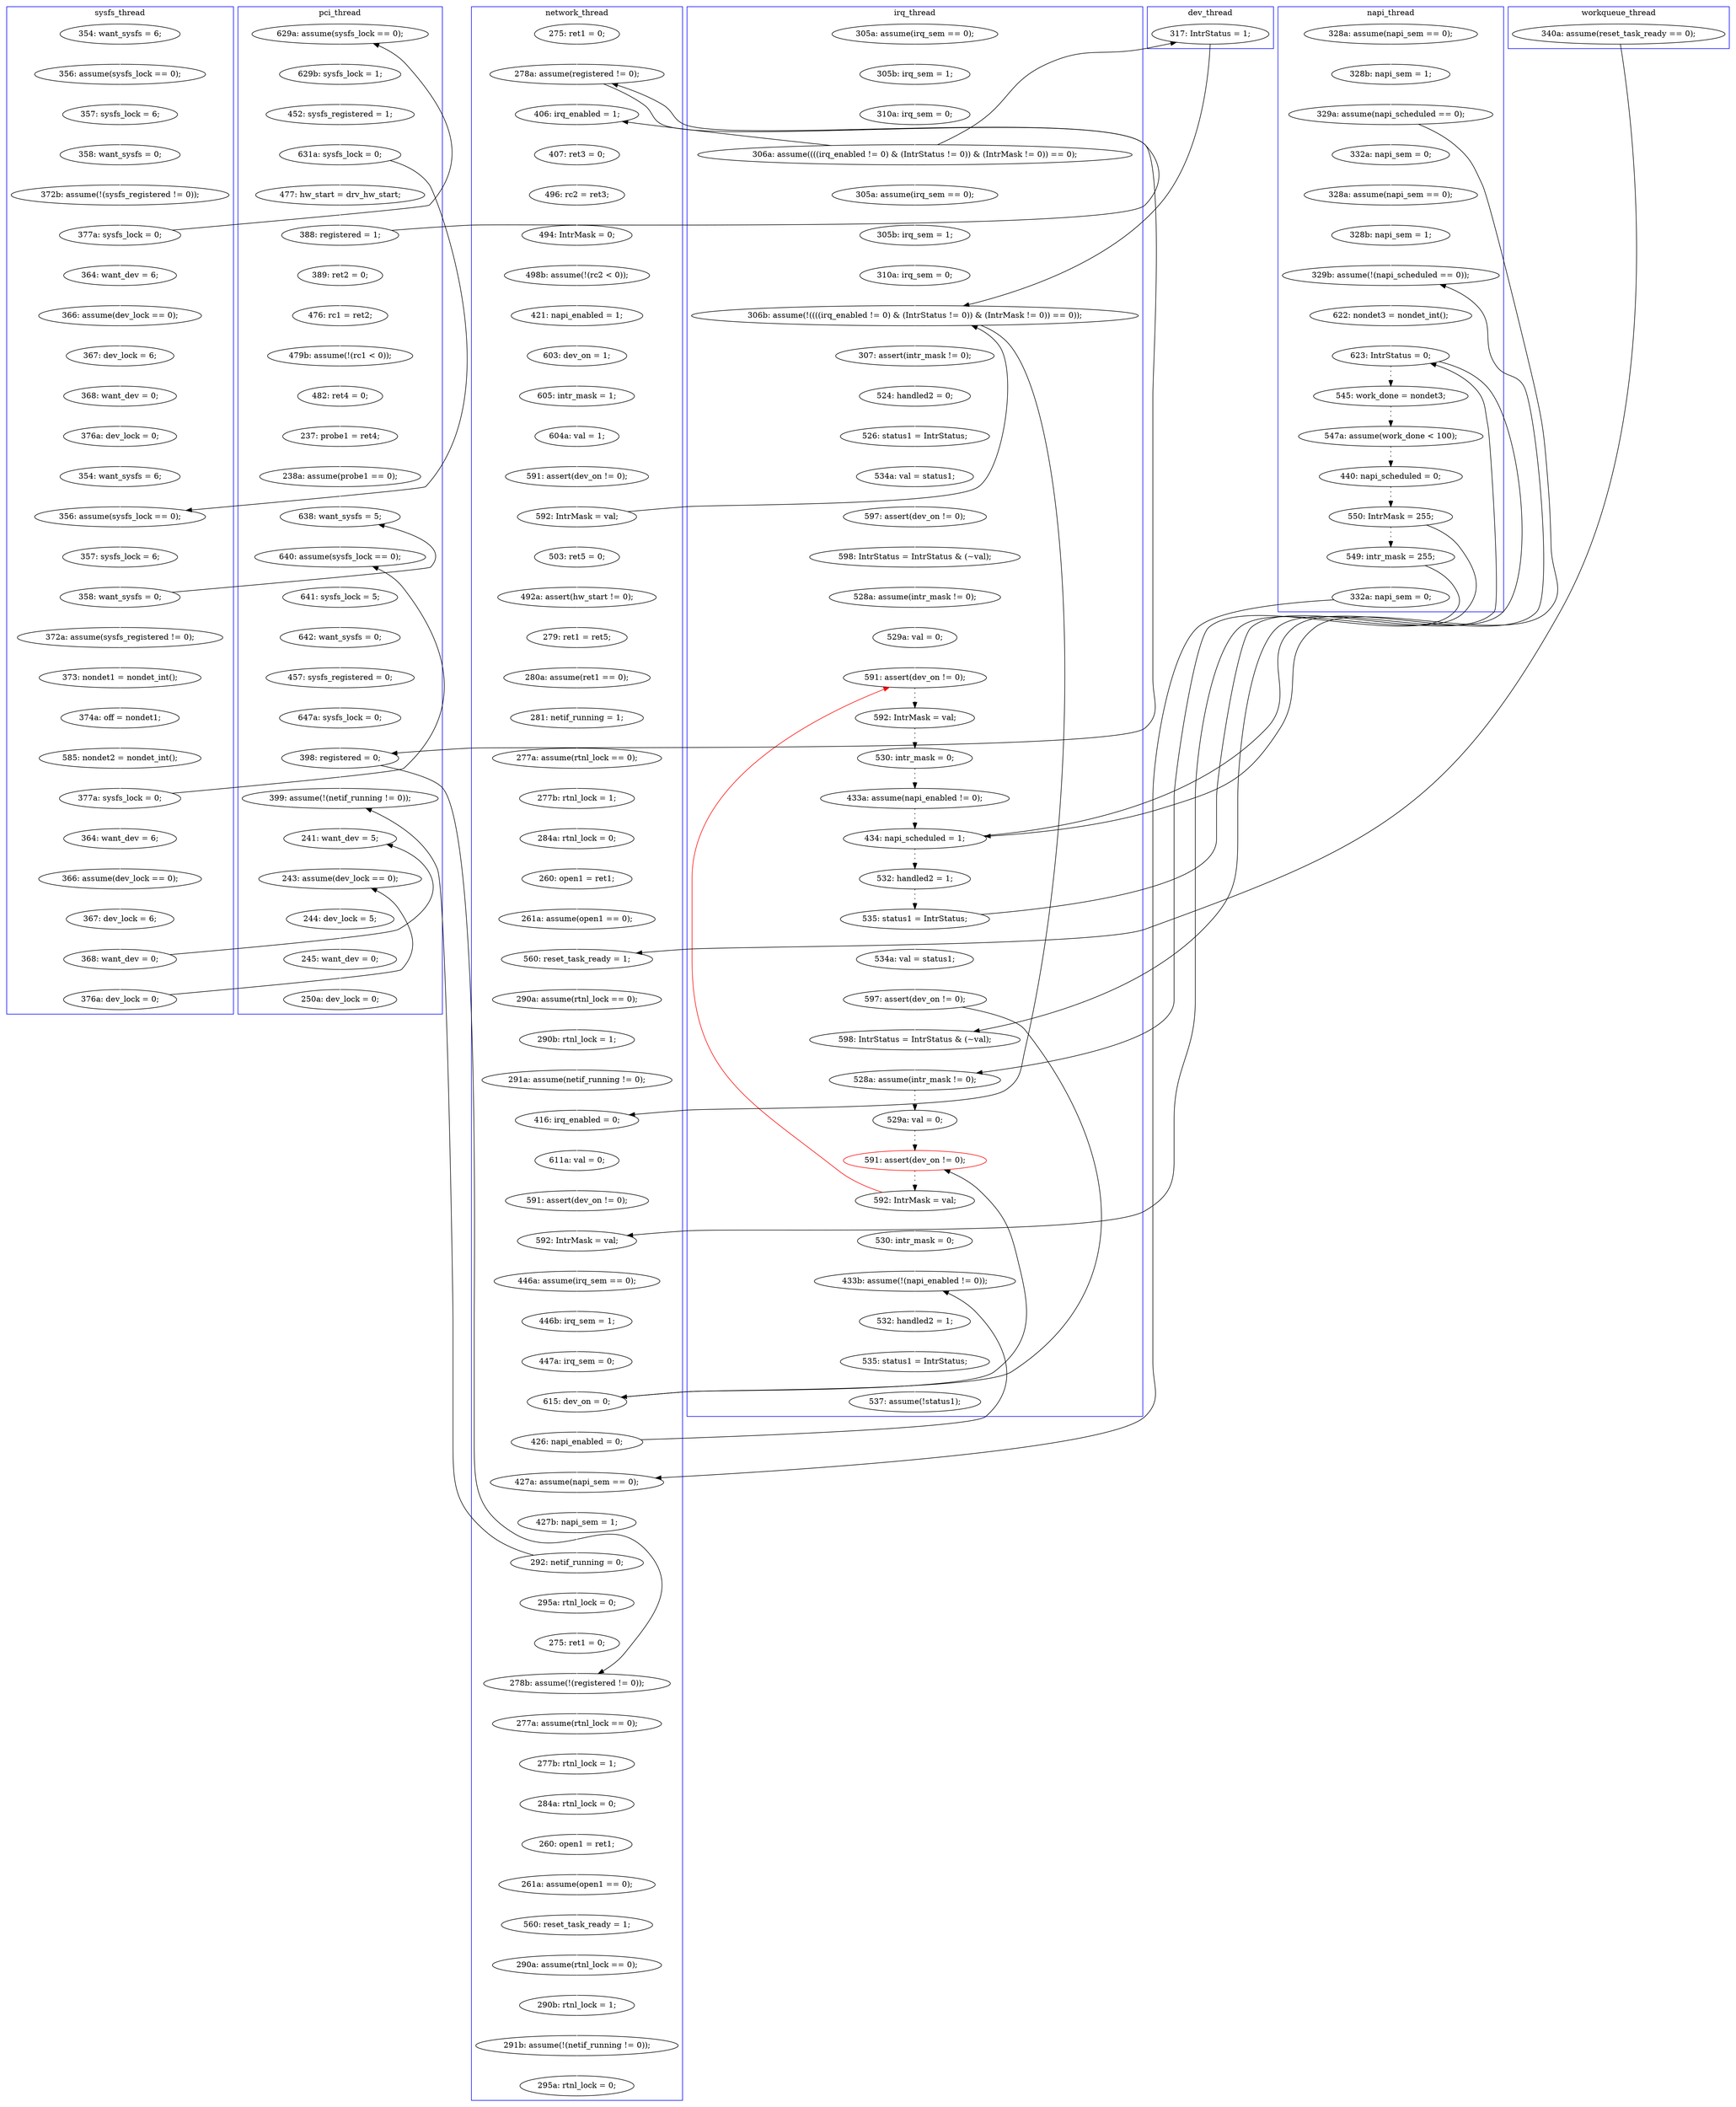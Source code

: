 digraph Counterexample {
	204 -> 205 [color = white, style = solid]
	353 -> 356 [color = white, style = solid]
	99 -> 100 [color = white, style = solid]
	234 -> 241 [color = white, style = solid]
	49 -> 55 [color = white, style = solid]
	182 -> 184 [color = white, style = solid]
	317 -> 322 [color = white, style = solid]
	189 -> 191 [color = white, style = solid]
	42 -> 57 [color = white, style = solid]
	230 -> 235 [color = black, style = solid, constraint = false]
	340 -> 349 [color = white, style = solid]
	205 -> 206 [color = white, style = solid]
	87 -> 170 [color = black, style = solid, constraint = false]
	115 -> 126 [color = white, style = solid]
	167 -> 168 [color = white, style = solid]
	154 -> 155 [color = white, style = solid]
	148 -> 154 [color = white, style = solid]
	55 -> 120 [color = black, style = solid, constraint = false]
	133 -> 134 [color = white, style = solid]
	95 -> 96 [color = white, style = solid]
	36 -> 40 [color = white, style = solid]
	35 -> 36 [color = white, style = solid]
	299 -> 304 [color = black, style = dotted]
	252 -> 253 [color = white, style = solid]
	269 -> 271 [color = white, style = solid]
	309 -> 315 [color = white, style = solid]
	55 -> 110 [color = black, style = solid, constraint = false]
	146 -> 153 [color = white, style = solid]
	250 -> 255 [color = white, style = solid]
	284 -> 342 [color = black, style = solid, constraint = false]
	44 -> 51 [color = white, style = solid]
	170 -> 171 [color = white, style = solid]
	248 -> 272 [color = black, style = solid, constraint = false]
	168 -> 178 [color = white, style = solid]
	53 -> 54 [color = white, style = solid]
	206 -> 207 [color = white, style = solid]
	47 -> 48 [color = white, style = solid]
	159 -> 162 [color = white, style = solid]
	255 -> 260 [color = white, style = solid]
	81 -> 82 [color = white, style = solid]
	135 -> 136 [color = white, style = solid]
	291 -> 293 [color = white, style = solid]
	267 -> 269 [color = white, style = solid]
	67 -> 101 [color = white, style = solid]
	239 -> 244 [color = black, style = dotted]
	350 -> 353 [color = white, style = solid]
	82 -> 85 [color = white, style = solid]
	241 -> 286 [color = black, style = solid, constraint = false]
	163 -> 208 [color = white, style = solid]
	52 -> 53 [color = white, style = solid]
	143 -> 148 [color = white, style = solid]
	195 -> 249 [color = white, style = solid]
	187 -> 195 [color = white, style = solid]
	220 -> 222 [color = black, style = dotted]
	260 -> 267 [color = white, style = solid]
	254 -> 323 [color = black, style = solid, constraint = false]
	55 -> 114 [color = white, style = solid]
	329 -> 331 [color = white, style = solid]
	236 -> 239 [color = black, style = dotted]
	298 -> 307 [color = white, style = solid]
	34 -> 35 [color = white, style = solid]
	331 -> 332 [color = white, style = solid]
	44 -> 81 [color = black, style = solid, constraint = false]
	304 -> 208 [color = red, style = solid, constraint = false]
	57 -> 220 [color = black, style = solid, constraint = false]
	94 -> 95 [color = white, style = solid]
	344 -> 346 [color = white, style = solid]
	254 -> 284 [color = white, style = solid]
	315 -> 317 [color = white, style = solid]
	342 -> 343 [color = white, style = solid]
	249 -> 250 [color = white, style = solid]
	85 -> 87 [color = white, style = solid]
	286 -> 291 [color = white, style = solid]
	291 -> 315 [color = black, style = solid, constraint = false]
	51 -> 52 [color = white, style = solid]
	263 -> 272 [color = white, style = solid]
	272 -> 276 [color = black, style = dotted]
	328 -> 329 [color = white, style = solid]
	136 -> 141 [color = white, style = solid]
	179 -> 182 [color = white, style = solid]
	126 -> 135 [color = white, style = solid]
	164 -> 167 [color = white, style = solid]
	222 -> 230 [color = black, style = dotted]
	241 -> 263 [color = white, style = solid]
	48 -> 49 [color = white, style = solid]
	335 -> 340 [color = white, style = solid]
	174 -> 175 [color = white, style = solid]
	311 -> 328 [color = white, style = solid]
	244 -> 246 [color = black, style = dotted]
	246 -> 248 [color = black, style = dotted]
	292 -> 318 [color = white, style = solid]
	134 -> 146 [color = white, style = solid]
	87 -> 89 [color = white, style = solid]
	100 -> 159 [color = white, style = solid]
	230 -> 234 [color = white, style = solid]
	282 -> 283 [color = white, style = solid]
	181 -> 189 [color = white, style = solid]
	30 -> 34 [color = white, style = solid]
	235 -> 263 [color = black, style = solid, constraint = false]
	229 -> 292 [color = white, style = solid]
	172 -> 174 [color = white, style = solid]
	189 -> 205 [color = black, style = solid, constraint = false]
	283 -> 286 [color = white, style = solid]
	110 -> 111 [color = white, style = solid]
	101 -> 110 [color = white, style = solid]
	41 -> 42 [color = white, style = solid]
	175 -> 176 [color = white, style = solid]
	111 -> 112 [color = white, style = solid]
	96 -> 99 [color = white, style = solid]
	208 -> 211 [color = black, style = dotted]
	235 -> 236 [color = black, style = dotted]
	220 -> 223 [color = black, style = solid, constraint = false]
	158 -> 163 [color = white, style = solid]
	112 -> 116 [color = white, style = solid]
	54 -> 78 [color = white, style = solid]
	178 -> 179 [color = white, style = solid]
	233 -> 235 [color = white, style = solid]
	71 -> 73 [color = white, style = solid]
	318 -> 323 [color = white, style = solid]
	297 -> 298 [color = white, style = solid]
	114 -> 115 [color = white, style = solid]
	332 -> 335 [color = white, style = solid]
	297 -> 318 [color = black, style = solid, constraint = false]
	73 -> 74 [color = white, style = solid]
	123 -> 129 [color = white, style = solid]
	293 -> 294 [color = white, style = solid]
	219 -> 220 [color = black, style = dotted]
	120 -> 135 [color = black, style = solid, constraint = false]
	135 -> 260 [color = black, style = solid, constraint = false]
	176 -> 181 [color = white, style = solid]
	57 -> 71 [color = white, style = solid]
	191 -> 252 [color = white, style = solid]
	246 -> 271 [color = black, style = solid, constraint = false]
	304 -> 309 [color = white, style = solid]
	130 -> 131 [color = white, style = solid]
	280 -> 293 [color = black, style = solid, constraint = false]
	172 -> 204 [color = black, style = solid, constraint = false]
	307 -> 311 [color = white, style = solid]
	141 -> 143 [color = white, style = solid]
	94 -> 101 [color = black, style = solid, constraint = false]
	40 -> 44 [color = white, style = solid]
	78 -> 149 [color = white, style = solid]
	116 -> 118 [color = white, style = solid]
	343 -> 344 [color = white, style = solid]
	153 -> 164 [color = white, style = solid]
	89 -> 94 [color = white, style = solid]
	214 -> 219 [color = black, style = dotted]
	253 -> 254 [color = white, style = solid]
	294 -> 297 [color = white, style = solid]
	184 -> 187 [color = white, style = solid]
	118 -> 123 [color = white, style = solid]
	171 -> 172 [color = white, style = solid]
	131 -> 133 [color = white, style = solid]
	101 -> 292 [color = black, style = solid, constraint = false]
	207 -> 212 [color = white, style = solid]
	286 -> 299 [color = black, style = solid, constraint = false]
	149 -> 170 [color = white, style = solid]
	129 -> 130 [color = white, style = solid]
	212 -> 229 [color = white, style = solid]
	281 -> 282 [color = white, style = solid]
	162 -> 204 [color = white, style = solid]
	223 -> 233 [color = white, style = solid]
	155 -> 158 [color = white, style = solid]
	292 -> 311 [color = black, style = solid, constraint = false]
	349 -> 350 [color = white, style = solid]
	271 -> 281 [color = white, style = solid]
	211 -> 214 [color = black, style = dotted]
	74 -> 223 [color = white, style = solid]
	276 -> 299 [color = black, style = dotted]
	248 -> 280 [color = white, style = solid]
	322 -> 324 [color = white, style = solid]
	38 -> 195 [color = black, style = solid, constraint = false]
	323 -> 342 [color = white, style = solid]
	134 -> 135 [color = black, style = solid, constraint = false]
	subgraph cluster5 {
		label = workqueue_thread
		color = blue
		38  [label = "340a: assume(reset_task_ready == 0);"]
	}
	subgraph cluster1 {
		label = pci_thread
		color = blue
		207  [label = "642: want_sysfs = 0;"]
		212  [label = "457: sysfs_registered = 0;"]
		346  [label = "250a: dev_lock = 0;"]
		82  [label = "629b: sysfs_lock = 1;"]
		342  [label = "243: assume(dev_lock == 0);"]
		81  [label = "629a: assume(sysfs_lock == 0);"]
		204  [label = "638: want_sysfs = 5;"]
		85  [label = "452: sysfs_registered = 1;"]
		89  [label = "477: hw_start = drv_hw_start;"]
		94  [label = "388: registered = 1;"]
		100  [label = "482: ret4 = 0;"]
		162  [label = "238a: assume(probe1 == 0);"]
		344  [label = "245: want_dev = 0;"]
		205  [label = "640: assume(sysfs_lock == 0);"]
		323  [label = "241: want_dev = 5;"]
		292  [label = "398: registered = 0;"]
		343  [label = "244: dev_lock = 5;"]
		95  [label = "389: ret2 = 0;"]
		318  [label = "399: assume(!(netif_running != 0));"]
		206  [label = "641: sysfs_lock = 5;"]
		99  [label = "479b: assume(!(rc1 < 0));"]
		229  [label = "647a: sysfs_lock = 0;"]
		87  [label = "631a: sysfs_lock = 0;"]
		159  [label = "237: probe1 = ret4;"]
		96  [label = "476: rc1 = ret2;"]
	}
	subgraph cluster4 {
		label = napi_thread
		color = blue
		235  [label = "623: IntrStatus = 0;"]
		41  [label = "328a: assume(napi_sem == 0);"]
		42  [label = "328b: napi_sem = 1;"]
		57  [label = "329a: assume(napi_scheduled == 0);"]
		280  [label = "332a: napi_sem = 0;"]
		246  [label = "550: IntrMask = 255;"]
		244  [label = "440: napi_scheduled = 0;"]
		236  [label = "545: work_done = nondet3;"]
		74  [label = "328b: napi_sem = 1;"]
		223  [label = "329b: assume(!(napi_scheduled == 0));"]
		248  [label = "549: intr_mask = 255;"]
		71  [label = "332a: napi_sem = 0;"]
		233  [label = "622: nondet3 = nondet_int();"]
		239  [label = "547a: assume(work_done < 100);"]
		73  [label = "328a: assume(napi_sem == 0);"]
	}
	subgraph cluster6 {
		label = sysfs_thread
		color = blue
		54  [label = "368: want_dev = 0;"]
		252  [label = "366: assume(dev_lock == 0);"]
		254  [label = "368: want_dev = 0;"]
		30  [label = "354: want_sysfs = 6;"]
		44  [label = "377a: sysfs_lock = 0;"]
		34  [label = "356: assume(sysfs_lock == 0);"]
		36  [label = "358: want_sysfs = 0;"]
		53  [label = "367: dev_lock = 6;"]
		40  [label = "372b: assume(!(sysfs_registered != 0));"]
		174  [label = "372a: assume(sysfs_registered != 0);"]
		189  [label = "377a: sysfs_lock = 0;"]
		284  [label = "376a: dev_lock = 0;"]
		51  [label = "364: want_dev = 6;"]
		35  [label = "357: sysfs_lock = 6;"]
		191  [label = "364: want_dev = 6;"]
		253  [label = "367: dev_lock = 6;"]
		175  [label = "373: nondet1 = nondet_int();"]
		171  [label = "357: sysfs_lock = 6;"]
		149  [label = "354: want_sysfs = 6;"]
		181  [label = "585: nondet2 = nondet_int();"]
		172  [label = "358: want_sysfs = 0;"]
		78  [label = "376a: dev_lock = 0;"]
		176  [label = "374a: off = nondet1;"]
		170  [label = "356: assume(sysfs_lock == 0);"]
		52  [label = "366: assume(dev_lock == 0);"]
	}
	subgraph cluster2 {
		label = network_thread
		color = blue
		328  [label = "277a: assume(rtnl_lock == 0);"]
		286  [label = "615: dev_on = 0;"]
		353  [label = "291b: assume(!(netif_running != 0));"]
		267  [label = "611a: val = 0;"]
		118  [label = "498b: assume(!(rc2 < 0));"]
		282  [label = "446b: irq_sem = 1;"]
		131  [label = "604a: val = 1;"]
		123  [label = "421: napi_enabled = 1;"]
		350  [label = "290b: rtnl_lock = 1;"]
		134  [label = "592: IntrMask = val;"]
		184  [label = "260: open1 = ret1;"]
		271  [label = "592: IntrMask = val;"]
		130  [label = "605: intr_mask = 1;"]
		293  [label = "427a: assume(napi_sem == 0);"]
		182  [label = "284a: rtnl_lock = 0;"]
		291  [label = "426: napi_enabled = 0;"]
		178  [label = "277a: assume(rtnl_lock == 0);"]
		153  [label = "492a: assert(hw_start != 0);"]
		335  [label = "261a: assume(open1 == 0);"]
		129  [label = "603: dev_on = 1;"]
		340  [label = "560: reset_task_ready = 1;"]
		101  [label = "278a: assume(registered != 0);"]
		195  [label = "560: reset_task_ready = 1;"]
		168  [label = "281: netif_running = 1;"]
		298  [label = "295a: rtnl_lock = 0;"]
		146  [label = "503: ret5 = 0;"]
		250  [label = "290b: rtnl_lock = 1;"]
		349  [label = "290a: assume(rtnl_lock == 0);"]
		283  [label = "447a: irq_sem = 0;"]
		67  [label = "275: ret1 = 0;"]
		260  [label = "416: irq_enabled = 0;"]
		167  [label = "280a: assume(ret1 == 0);"]
		164  [label = "279: ret1 = ret5;"]
		297  [label = "292: netif_running = 0;"]
		332  [label = "260: open1 = ret1;"]
		281  [label = "446a: assume(irq_sem == 0);"]
		249  [label = "290a: assume(rtnl_lock == 0);"]
		133  [label = "591: assert(dev_on != 0);"]
		112  [label = "496: rc2 = ret3;"]
		255  [label = "291a: assume(netif_running != 0);"]
		187  [label = "261a: assume(open1 == 0);"]
		116  [label = "494: IntrMask = 0;"]
		179  [label = "277b: rtnl_lock = 1;"]
		294  [label = "427b: napi_sem = 1;"]
		331  [label = "284a: rtnl_lock = 0;"]
		307  [label = "275: ret1 = 0;"]
		269  [label = "591: assert(dev_on != 0);"]
		111  [label = "407: ret3 = 0;"]
		110  [label = "406: irq_enabled = 1;"]
		356  [label = "295a: rtnl_lock = 0;"]
		329  [label = "277b: rtnl_lock = 1;"]
		311  [label = "278b: assume(!(registered != 0));"]
	}
	subgraph cluster7 {
		label = dev_thread
		color = blue
		120  [label = "317: IntrStatus = 1;"]
	}
	subgraph cluster3 {
		label = irq_thread
		color = blue
		220  [label = "434: napi_scheduled = 1;"]
		299  [label = "591: assert(dev_on != 0);", color = red]
		214  [label = "530: intr_mask = 0;"]
		309  [label = "530: intr_mask = 0;"]
		55  [label = "306a: assume((((irq_enabled != 0) & (IntrStatus != 0)) & (IntrMask != 0)) == 0);"]
		163  [label = "529a: val = 0;"]
		158  [label = "528a: assume(intr_mask != 0);"]
		211  [label = "592: IntrMask = val;"]
		114  [label = "305a: assume(irq_sem == 0);"]
		135  [label = "306b: assume(!((((irq_enabled != 0) & (IntrStatus != 0)) & (IntrMask != 0)) == 0));"]
		276  [label = "529a: val = 0;"]
		115  [label = "305b: irq_sem = 1;"]
		304  [label = "592: IntrMask = val;"]
		141  [label = "524: handled2 = 0;"]
		263  [label = "598: IntrStatus = IntrStatus & (~val);"]
		315  [label = "433b: assume(!(napi_enabled != 0));"]
		155  [label = "598: IntrStatus = IntrStatus & (~val);"]
		234  [label = "534a: val = status1;"]
		126  [label = "310a: irq_sem = 0;"]
		208  [label = "591: assert(dev_on != 0);"]
		219  [label = "433a: assume(napi_enabled != 0);"]
		48  [label = "305b: irq_sem = 1;"]
		324  [label = "537: assume(!status1);"]
		222  [label = "532: handled2 = 1;"]
		322  [label = "535: status1 = IntrStatus;"]
		49  [label = "310a: irq_sem = 0;"]
		136  [label = "307: assert(intr_mask != 0);"]
		143  [label = "526: status1 = IntrStatus;"]
		317  [label = "532: handled2 = 1;"]
		230  [label = "535: status1 = IntrStatus;"]
		47  [label = "305a: assume(irq_sem == 0);"]
		154  [label = "597: assert(dev_on != 0);"]
		272  [label = "528a: assume(intr_mask != 0);"]
		241  [label = "597: assert(dev_on != 0);"]
		148  [label = "534a: val = status1;"]
	}
}